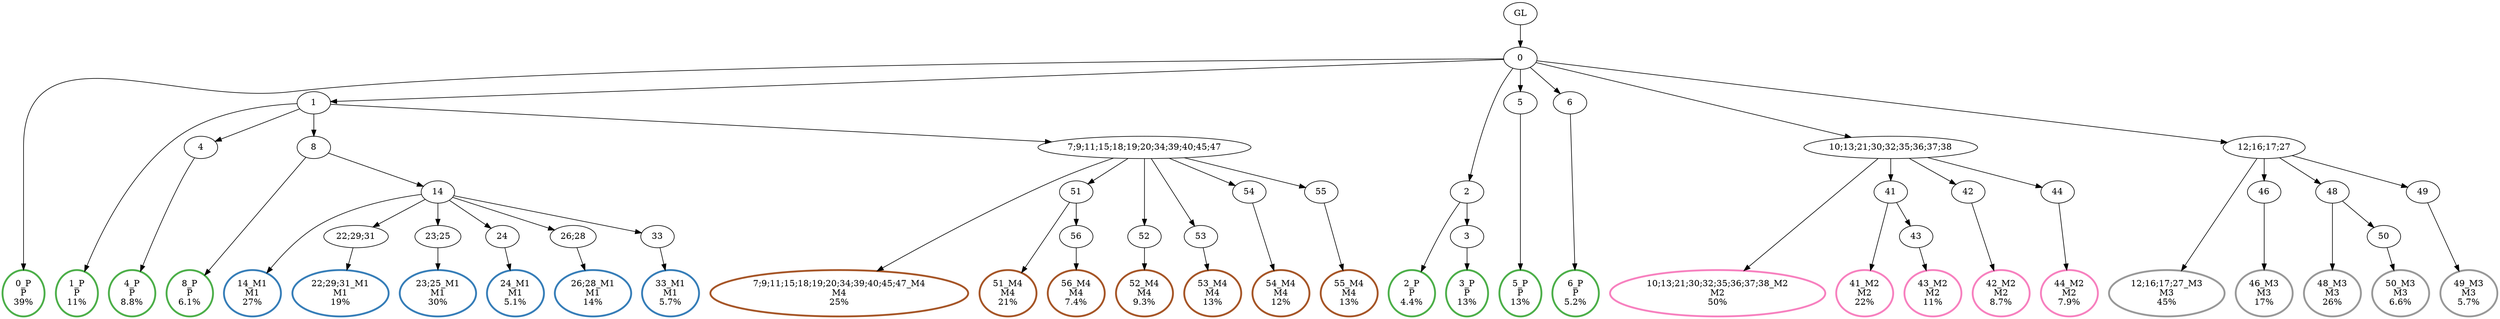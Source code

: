 digraph T {
	{
		rank=same
		60 [penwidth=3,colorscheme=set19,color=3,label="0_P\nP\n39%"]
		58 [penwidth=3,colorscheme=set19,color=3,label="1_P\nP\n11%"]
		56 [penwidth=3,colorscheme=set19,color=3,label="4_P\nP\n8.8%"]
		54 [penwidth=3,colorscheme=set19,color=3,label="8_P\nP\n6.1%"]
		52 [penwidth=3,colorscheme=set19,color=3,label="2_P\nP\n4.4%"]
		50 [penwidth=3,colorscheme=set19,color=3,label="3_P\nP\n13%"]
		48 [penwidth=3,colorscheme=set19,color=3,label="5_P\nP\n13%"]
		46 [penwidth=3,colorscheme=set19,color=3,label="6_P\nP\n5.2%"]
		44 [penwidth=3,colorscheme=set19,color=2,label="14_M1\nM1\n27%"]
		42 [penwidth=3,colorscheme=set19,color=2,label="22;29;31_M1\nM1\n19%"]
		40 [penwidth=3,colorscheme=set19,color=2,label="23;25_M1\nM1\n30%"]
		38 [penwidth=3,colorscheme=set19,color=2,label="24_M1\nM1\n5.1%"]
		36 [penwidth=3,colorscheme=set19,color=2,label="26;28_M1\nM1\n14%"]
		34 [penwidth=3,colorscheme=set19,color=2,label="33_M1\nM1\n5.7%"]
		32 [penwidth=3,colorscheme=set19,color=8,label="10;13;21;30;32;35;36;37;38_M2\nM2\n50%"]
		30 [penwidth=3,colorscheme=set19,color=8,label="41_M2\nM2\n22%"]
		28 [penwidth=3,colorscheme=set19,color=8,label="43_M2\nM2\n11%"]
		26 [penwidth=3,colorscheme=set19,color=8,label="42_M2\nM2\n8.7%"]
		24 [penwidth=3,colorscheme=set19,color=8,label="44_M2\nM2\n7.9%"]
		22 [penwidth=3,colorscheme=set19,color=9,label="12;16;17;27_M3\nM3\n45%"]
		20 [penwidth=3,colorscheme=set19,color=9,label="46_M3\nM3\n17%"]
		18 [penwidth=3,colorscheme=set19,color=9,label="48_M3\nM3\n26%"]
		16 [penwidth=3,colorscheme=set19,color=9,label="50_M3\nM3\n6.6%"]
		14 [penwidth=3,colorscheme=set19,color=9,label="49_M3\nM3\n5.7%"]
		12 [penwidth=3,colorscheme=set19,color=7,label="7;9;11;15;18;19;20;34;39;40;45;47_M4\nM4\n25%"]
		10 [penwidth=3,colorscheme=set19,color=7,label="51_M4\nM4\n21%"]
		8 [penwidth=3,colorscheme=set19,color=7,label="56_M4\nM4\n7.4%"]
		6 [penwidth=3,colorscheme=set19,color=7,label="52_M4\nM4\n9.3%"]
		4 [penwidth=3,colorscheme=set19,color=7,label="53_M4\nM4\n13%"]
		2 [penwidth=3,colorscheme=set19,color=7,label="54_M4\nM4\n12%"]
		0 [penwidth=3,colorscheme=set19,color=7,label="55_M4\nM4\n13%"]
	}
	62 [label="GL"]
	61 [label="0"]
	59 [label="1"]
	57 [label="4"]
	55 [label="8"]
	53 [label="2"]
	51 [label="3"]
	49 [label="5"]
	47 [label="6"]
	45 [label="14"]
	43 [label="22;29;31"]
	41 [label="23;25"]
	39 [label="24"]
	37 [label="26;28"]
	35 [label="33"]
	33 [label="10;13;21;30;32;35;36;37;38"]
	31 [label="41"]
	29 [label="43"]
	27 [label="42"]
	25 [label="44"]
	23 [label="12;16;17;27"]
	21 [label="46"]
	19 [label="48"]
	17 [label="50"]
	15 [label="49"]
	13 [label="7;9;11;15;18;19;20;34;39;40;45;47"]
	11 [label="51"]
	9 [label="56"]
	7 [label="52"]
	5 [label="53"]
	3 [label="54"]
	1 [label="55"]
	62 -> 61
	61 -> 60
	61 -> 59
	61 -> 53
	61 -> 49
	61 -> 47
	61 -> 33
	61 -> 23
	59 -> 58
	59 -> 57
	59 -> 55
	59 -> 13
	57 -> 56
	55 -> 54
	55 -> 45
	53 -> 52
	53 -> 51
	51 -> 50
	49 -> 48
	47 -> 46
	45 -> 44
	45 -> 43
	45 -> 41
	45 -> 39
	45 -> 37
	45 -> 35
	43 -> 42
	41 -> 40
	39 -> 38
	37 -> 36
	35 -> 34
	33 -> 32
	33 -> 31
	33 -> 27
	33 -> 25
	31 -> 30
	31 -> 29
	29 -> 28
	27 -> 26
	25 -> 24
	23 -> 22
	23 -> 21
	23 -> 19
	23 -> 15
	21 -> 20
	19 -> 18
	19 -> 17
	17 -> 16
	15 -> 14
	13 -> 12
	13 -> 11
	13 -> 7
	13 -> 5
	13 -> 3
	13 -> 1
	11 -> 10
	11 -> 9
	9 -> 8
	7 -> 6
	5 -> 4
	3 -> 2
	1 -> 0
}
